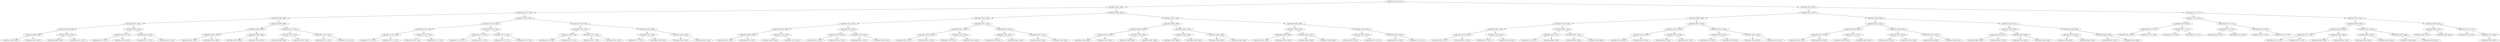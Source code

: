 digraph G{
264373149 [label="Node{data=[2522, 2522]}"]
264373149 -> 895435419
895435419 [label="Node{data=[1804, 1804]}"]
895435419 -> 575568774
575568774 [label="Node{data=[1744, 1744]}"]
575568774 -> 474520826
474520826 [label="Node{data=[1680, 1680]}"]
474520826 -> 59353605
59353605 [label="Node{data=[1672, 1672]}"]
59353605 -> 1275951989
1275951989 [label="Node{data=[1668, 1668]}"]
1275951989 -> 500087609
500087609 [label="Node{data=[1666, 1666]}"]
500087609 -> 1161382710
1161382710 [label="Node{data=[1665, 1665]}"]
500087609 -> 195954710
195954710 [label="Node{data=[1667, 1667]}"]
1275951989 -> 752819397
752819397 [label="Node{data=[1670, 1670]}"]
752819397 -> 1142979860
1142979860 [label="Node{data=[1669, 1669]}"]
752819397 -> 1263533661
1263533661 [label="Node{data=[1671, 1671]}"]
59353605 -> 811250074
811250074 [label="Node{data=[1676, 1676]}"]
811250074 -> 1689762400
1689762400 [label="Node{data=[1674, 1674]}"]
1689762400 -> 599307071
599307071 [label="Node{data=[1673, 1673]}"]
1689762400 -> 397483011
397483011 [label="Node{data=[1675, 1675]}"]
811250074 -> 1921169678
1921169678 [label="Node{data=[1678, 1678]}"]
1921169678 -> 733964676
733964676 [label="Node{data=[1677, 1677]}"]
1921169678 -> 1299711623
1299711623 [label="Node{data=[1679, 1679]}"]
474520826 -> 1379289647
1379289647 [label="Node{data=[1688, 1688]}"]
1379289647 -> 891016110
891016110 [label="Node{data=[1684, 1684]}"]
891016110 -> 1698201536
1698201536 [label="Node{data=[1682, 1682]}"]
1698201536 -> 1752760798
1752760798 [label="Node{data=[1681, 1681]}"]
1698201536 -> 142498252
142498252 [label="Node{data=[1683, 1683]}"]
891016110 -> 1670610382
1670610382 [label="Node{data=[1686, 1686]}"]
1670610382 -> 1173604355
1173604355 [label="Node{data=[1685, 1685]}"]
1670610382 -> 1696880274
1696880274 [label="Node{data=[1687, 1687]}"]
1379289647 -> 527356867
527356867 [label="Node{data=[1740, 1740]}"]
527356867 -> 1743499501
1743499501 [label="Node{data=[1731, 1731]}"]
1743499501 -> 1006886851
1006886851 [label="Node{data=[1689, 1689]}"]
1743499501 -> 2077527575
2077527575 [label="Node{data=[1739, 1739]}"]
527356867 -> 315472485
315472485 [label="Node{data=[1742, 1742]}"]
315472485 -> 681253897
681253897 [label="Node{data=[1741, 1741]}"]
315472485 -> 172241694
172241694 [label="Node{data=[1743, 1743]}"]
575568774 -> 1430237303
1430237303 [label="Node{data=[1788, 1788]}"]
1430237303 -> 719205927
719205927 [label="Node{data=[1752, 1752]}"]
719205927 -> 1523911713
1523911713 [label="Node{data=[1748, 1748]}"]
1523911713 -> 1906444454
1906444454 [label="Node{data=[1746, 1746]}"]
1906444454 -> 1505145581
1505145581 [label="Node{data=[1745, 1745]}"]
1906444454 -> 42125554
42125554 [label="Node{data=[1747, 1747]}"]
1523911713 -> 1883531399
1883531399 [label="Node{data=[1750, 1750]}"]
1883531399 -> 297969937
297969937 [label="Node{data=[1749, 1749]}"]
1883531399 -> 2106540062
2106540062 [label="Node{data=[1751, 1751]}"]
719205927 -> 1776206341
1776206341 [label="Node{data=[1756, 1756]}"]
1776206341 -> 973971433
973971433 [label="Node{data=[1754, 1754]}"]
973971433 -> 1040393112
1040393112 [label="Node{data=[1753, 1753]}"]
973971433 -> 957029366
957029366 [label="Node{data=[1755, 1755]}"]
1776206341 -> 643442744
643442744 [label="Node{data=[1758, 1758]}"]
643442744 -> 1887308237
1887308237 [label="Node{data=[1757, 1757]}"]
643442744 -> 1464265657
1464265657 [label="Node{data=[1759, 1759]}"]
1430237303 -> 913542668
913542668 [label="Node{data=[1796, 1796]}"]
913542668 -> 1100970770
1100970770 [label="Node{data=[1792, 1792]}"]
1100970770 -> 1102000781
1102000781 [label="Node{data=[1790, 1790]}"]
1102000781 -> 559157794
559157794 [label="Node{data=[1789, 1789]}"]
1102000781 -> 201194474
201194474 [label="Node{data=[1791, 1791]}"]
1100970770 -> 830490220
830490220 [label="Node{data=[1794, 1794]}"]
830490220 -> 151204235
151204235 [label="Node{data=[1793, 1793]}"]
830490220 -> 138934155
138934155 [label="Node{data=[1795, 1795]}"]
913542668 -> 1812033474
1812033474 [label="Node{data=[1800, 1800]}"]
1812033474 -> 1593960200
1593960200 [label="Node{data=[1798, 1798]}"]
1593960200 -> 1335757322
1335757322 [label="Node{data=[1797, 1797]}"]
1593960200 -> 2027050973
2027050973 [label="Node{data=[1799, 1799]}"]
1812033474 -> 524961914
524961914 [label="Node{data=[1802, 1802]}"]
524961914 -> 1327748412
1327748412 [label="Node{data=[1801, 1801]}"]
524961914 -> 1884440712
1884440712 [label="Node{data=[1803, 1803]}"]
895435419 -> 441746912
441746912 [label="Node{data=[1859, 1859]}"]
441746912 -> 1460668232
1460668232 [label="Node{data=[1820, 1820]}"]
1460668232 -> 114008739
114008739 [label="Node{data=[1812, 1812]}"]
114008739 -> 1690283258
1690283258 [label="Node{data=[1808, 1808]}"]
1690283258 -> 1526353416
1526353416 [label="Node{data=[1806, 1806]}"]
1526353416 -> 226965592
226965592 [label="Node{data=[1805, 1805]}"]
1526353416 -> 1451380209
1451380209 [label="Node{data=[1807, 1807]}"]
1690283258 -> 1329849255
1329849255 [label="Node{data=[1810, 1810]}"]
1329849255 -> 1203859017
1203859017 [label="Node{data=[1809, 1809]}"]
1329849255 -> 1932581649
1932581649 [label="Node{data=[1811, 1811]}"]
114008739 -> 932834627
932834627 [label="Node{data=[1816, 1816]}"]
932834627 -> 1737981644
1737981644 [label="Node{data=[1814, 1814]}"]
1737981644 -> 728299345
728299345 [label="Node{data=[1813, 1813]}"]
1737981644 -> 1593137534
1593137534 [label="Node{data=[1815, 1815]}"]
932834627 -> 645809174
645809174 [label="Node{data=[1818, 1818]}"]
645809174 -> 2051223307
2051223307 [label="Node{data=[1817, 1817]}"]
645809174 -> 377331053
377331053 [label="Node{data=[1819, 1819]}"]
1460668232 -> 1647773813
1647773813 [label="Node{data=[1851, 1851]}"]
1647773813 -> 910012113
910012113 [label="Node{data=[1824, 1824]}"]
910012113 -> 1441129578
1441129578 [label="Node{data=[1822, 1822]}"]
1441129578 -> 797547854
797547854 [label="Node{data=[1821, 1821]}"]
1441129578 -> 1965509738
1965509738 [label="Node{data=[1823, 1823]}"]
910012113 -> 783761209
783761209 [label="Node{data=[1826, 1826]}"]
783761209 -> 1418414129
1418414129 [label="Node{data=[1825, 1825]}"]
783761209 -> 931912707
931912707 [label="Node{data=[1850, 1850]}"]
1647773813 -> 2013303428
2013303428 [label="Node{data=[1855, 1855]}"]
2013303428 -> 1876501578
1876501578 [label="Node{data=[1853, 1853]}"]
1876501578 -> 1637692224
1637692224 [label="Node{data=[1852, 1852]}"]
1876501578 -> 136286388
136286388 [label="Node{data=[1854, 1854]}"]
2013303428 -> 1962387329
1962387329 [label="Node{data=[1857, 1857]}"]
1962387329 -> 1378498081
1378498081 [label="Node{data=[1856, 1856]}"]
1962387329 -> 1520769047
1520769047 [label="Node{data=[1858, 1858]}"]
441746912 -> 776714695
776714695 [label="Node{data=[1991, 1991]}"]
776714695 -> 1741281312
1741281312 [label="Node{data=[1983, 1983]}"]
1741281312 -> 1691447750
1691447750 [label="Node{data=[1863, 1863]}"]
1691447750 -> 382118123
382118123 [label="Node{data=[1861, 1861]}"]
382118123 -> 1697693301
1697693301 [label="Node{data=[1860, 1860]}"]
382118123 -> 1276211755
1276211755 [label="Node{data=[1862, 1862]}"]
1691447750 -> 589395246
589395246 [label="Node{data=[1865, 1865]}"]
589395246 -> 200785
200785 [label="Node{data=[1864, 1864]}"]
589395246 -> 1621148978
1621148978 [label="Node{data=[1866, 1866]}"]
1741281312 -> 661087015
661087015 [label="Node{data=[1987, 1987]}"]
661087015 -> 256371424
256371424 [label="Node{data=[1985, 1985]}"]
256371424 -> 400483009
400483009 [label="Node{data=[1984, 1984]}"]
256371424 -> 1899048029
1899048029 [label="Node{data=[1986, 1986]}"]
661087015 -> 1834161927
1834161927 [label="Node{data=[1989, 1989]}"]
1834161927 -> 1576267943
1576267943 [label="Node{data=[1988, 1988]}"]
1834161927 -> 1029429554
1029429554 [label="Node{data=[1990, 1990]}"]
776714695 -> 1164986624
1164986624 [label="Node{data=[1999, 1999]}"]
1164986624 -> 820938118
820938118 [label="Node{data=[1995, 1995]}"]
820938118 -> 1918516724
1918516724 [label="Node{data=[1993, 1993]}"]
1918516724 -> 288094404
288094404 [label="Node{data=[1992, 1992]}"]
1918516724 -> 1456769960
1456769960 [label="Node{data=[1994, 1994]}"]
820938118 -> 307422785
307422785 [label="Node{data=[1997, 1997]}"]
307422785 -> 834985058
834985058 [label="Node{data=[1996, 1996]}"]
307422785 -> 2137521990
2137521990 [label="Node{data=[1998, 1998]}"]
1164986624 -> 228369097
228369097 [label="Node{data=[2518, 2518]}"]
228369097 -> 150552021
150552021 [label="Node{data=[2067, 2067]}"]
150552021 -> 524928868
524928868 [label="Node{data=[2014, 2014]}"]
150552021 -> 1595184644
1595184644 [label="Node{data=[2517, 2517]}"]
228369097 -> 938929605
938929605 [label="Node{data=[2520, 2520]}"]
938929605 -> 1990228347
1990228347 [label="Node{data=[2519, 2519]}"]
938929605 -> 662958636
662958636 [label="Node{data=[2521, 2521]}"]
264373149 -> 1549595758
1549595758 [label="Node{data=[5657, 5657]}"]
1549595758 -> 1556394725
1556394725 [label="Node{data=[5025, 5025]}"]
1556394725 -> 693789607
693789607 [label="Node{data=[5009, 5009]}"]
693789607 -> 301000242
301000242 [label="Node{data=[2530, 2530]}"]
301000242 -> 708087782
708087782 [label="Node{data=[2526, 2526]}"]
708087782 -> 1402885087
1402885087 [label="Node{data=[2524, 2524]}"]
1402885087 -> 690177360
690177360 [label="Node{data=[2523, 2523]}"]
1402885087 -> 1073014576
1073014576 [label="Node{data=[2525, 2525]}"]
708087782 -> 833684631
833684631 [label="Node{data=[2528, 2528]}"]
833684631 -> 269531605
269531605 [label="Node{data=[2527, 2527]}"]
833684631 -> 598374210
598374210 [label="Node{data=[2529, 2529]}"]
301000242 -> 998230368
998230368 [label="Node{data=[5005, 5005]}"]
998230368 -> 47445796
47445796 [label="Node{data=[2532, 2532]}"]
47445796 -> 395847866
395847866 [label="Node{data=[2531, 2531]}"]
47445796 -> 1735941484
1735941484 [label="Node{data=[5000, 5000]}"]
998230368 -> 571063338
571063338 [label="Node{data=[5007, 5007]}"]
571063338 -> 1065227672
1065227672 [label="Node{data=[5006, 5006]}"]
571063338 -> 1769285429
1769285429 [label="Node{data=[5008, 5008]}"]
693789607 -> 1287881802
1287881802 [label="Node{data=[5017, 5017]}"]
1287881802 -> 600082708
600082708 [label="Node{data=[5013, 5013]}"]
600082708 -> 1817811489
1817811489 [label="Node{data=[5011, 5011]}"]
1817811489 -> 752174096
752174096 [label="Node{data=[5010, 5010]}"]
1817811489 -> 2086958100
2086958100 [label="Node{data=[5012, 5012]}"]
600082708 -> 2070929061
2070929061 [label="Node{data=[5015, 5015]}"]
2070929061 -> 1539824507
1539824507 [label="Node{data=[5014, 5014]}"]
2070929061 -> 1572139479
1572139479 [label="Node{data=[5016, 5016]}"]
1287881802 -> 36694689
36694689 [label="Node{data=[5021, 5021]}"]
36694689 -> 120620727
120620727 [label="Node{data=[5019, 5019]}"]
120620727 -> 1657375017
1657375017 [label="Node{data=[5018, 5018]}"]
120620727 -> 403306222
403306222 [label="Node{data=[5020, 5020]}"]
36694689 -> 1695448492
1695448492 [label="Node{data=[5023, 5023]}"]
1695448492 -> 1711823492
1711823492 [label="Node{data=[5022, 5022]}"]
1695448492 -> 1218840493
1218840493 [label="Node{data=[5024, 5024]}"]
1556394725 -> 533669585
533669585 [label="Node{data=[5439, 5439]}"]
533669585 -> 163240857
163240857 [label="Node{data=[5431, 5431]}"]
163240857 -> 767716432
767716432 [label="Node{data=[5029, 5029]}"]
767716432 -> 1436654890
1436654890 [label="Node{data=[5027, 5027]}"]
1436654890 -> 859754721
859754721 [label="Node{data=[5026, 5026]}"]
1436654890 -> 1812443916
1812443916 [label="Node{data=[5028, 5028]}"]
767716432 -> 1385816624
1385816624 [label="Node{data=[5031, 5031]}"]
1385816624 -> 185105796
185105796 [label="Node{data=[5030, 5030]}"]
1385816624 -> 1324621276
1324621276 [label="Node{data=[5085, 5085]}"]
163240857 -> 532306141
532306141 [label="Node{data=[5435, 5435]}"]
532306141 -> 36675960
36675960 [label="Node{data=[5433, 5433]}"]
36675960 -> 1250101476
1250101476 [label="Node{data=[5432, 5432]}"]
36675960 -> 611841685
611841685 [label="Node{data=[5434, 5434]}"]
532306141 -> 1766211190
1766211190 [label="Node{data=[5437, 5437]}"]
1766211190 -> 379418183
379418183 [label="Node{data=[5436, 5436]}"]
1766211190 -> 1149995096
1149995096 [label="Node{data=[5438, 5438]}"]
533669585 -> 1607671042
1607671042 [label="Node{data=[5447, 5447]}"]
1607671042 -> 121519360
121519360 [label="Node{data=[5443, 5443]}"]
121519360 -> 2053917934
2053917934 [label="Node{data=[5441, 5441]}"]
2053917934 -> 1656607411
1656607411 [label="Node{data=[5440, 5440]}"]
2053917934 -> 633469163
633469163 [label="Node{data=[5442, 5442]}"]
121519360 -> 1398867822
1398867822 [label="Node{data=[5445, 5445]}"]
1398867822 -> 1274161872
1274161872 [label="Node{data=[5444, 5444]}"]
1398867822 -> 1205223767
1205223767 [label="Node{data=[5446, 5446]}"]
1607671042 -> 1836773350
1836773350 [label="Node{data=[5488, 5488]}"]
1836773350 -> 922476368
922476368 [label="Node{data=[5449, 5449]}"]
922476368 -> 1820710901
1820710901 [label="Node{data=[5448, 5448]}"]
922476368 -> 430763979
430763979 [label="Node{data=[5450, 5450]}"]
1836773350 -> 596850375
596850375 [label="Node{data=[5655, 5655]}"]
596850375 -> 1266314426
1266314426 [label="Node{data=[5654, 5654]}"]
596850375 -> 159527007
159527007 [label="Node{data=[5656, 5656]}"]
1549595758 -> 1999524883
1999524883 [label="Node{data=[5721, 5721]}"]
1999524883 -> 1303474495
1303474495 [label="Node{data=[5713, 5713]}"]
1303474495 -> 1438043023
1438043023 [label="Node{data=[5709, 5709]}"]
1438043023 -> 1303255470
1303255470 [label="Node{data=[5707, 5707]}"]
1303255470 -> 1210401476
1210401476 [label="Node{data=[5671, 5671]}"]
1303255470 -> 240904822
240904822 [label="Node{data=[5708, 5708]}"]
1438043023 -> 1842520705
1842520705 [label="Node{data=[5711, 5711]}"]
1842520705 -> 1343010300
1343010300 [label="Node{data=[5710, 5710]}"]
1842520705 -> 853405275
853405275 [label="Node{data=[5712, 5712]}"]
1303474495 -> 1669638700
1669638700 [label="Node{data=[5717, 5717]}"]
1669638700 -> 456841847
456841847 [label="Node{data=[5715, 5715]}"]
456841847 -> 783040441
783040441 [label="Node{data=[5714, 5714]}"]
456841847 -> 1935586049
1935586049 [label="Node{data=[5716, 5716]}"]
1669638700 -> 894284428
894284428 [label="Node{data=[5719, 5719]}"]
894284428 -> 2028551984
2028551984 [label="Node{data=[5718, 5718]}"]
894284428 -> 930584163
930584163 [label="Node{data=[5720, 5720]}"]
1999524883 -> 834141495
834141495 [label="Node{data=[5951, 5951]}"]
834141495 -> 1765204063
1765204063 [label="Node{data=[5943, 5943]}"]
1765204063 -> 1477923574
1477923574 [label="Node{data=[5939, 5939]}"]
1477923574 -> 1406665497
1406665497 [label="Node{data=[5723, 5723]}"]
1406665497 -> 1569194512
1569194512 [label="Node{data=[5722, 5722]}"]
1406665497 -> 65156582
65156582 [label="Node{data=[5724, 5724]}"]
1477923574 -> 1627408270
1627408270 [label="Node{data=[5941, 5941]}"]
1627408270 -> 1926451324
1926451324 [label="Node{data=[5940, 5940]}"]
1627408270 -> 1876317364
1876317364 [label="Node{data=[5942, 5942]}"]
1765204063 -> 2097746349
2097746349 [label="Node{data=[5947, 5947]}"]
2097746349 -> 517342645
517342645 [label="Node{data=[5945, 5945]}"]
517342645 -> 1995368099
1995368099 [label="Node{data=[5944, 5944]}"]
517342645 -> 725643070
725643070 [label="Node{data=[5946, 5946]}"]
2097746349 -> 510756738
510756738 [label="Node{data=[5949, 5949]}"]
510756738 -> 807719508
807719508 [label="Node{data=[5948, 5948]}"]
510756738 -> 838787341
838787341 [label="Node{data=[5950, 5950]}"]
834141495 -> 426725779
426725779 [label="Node{data=[5955, 5955]}"]
426725779 -> 196118699
196118699 [label="Node{data=[5953, 5953]}"]
196118699 -> 496000507
496000507 [label="Node{data=[5952, 5952]}"]
196118699 -> 1528832461
1528832461 [label="Node{data=[5954, 5954]}"]
426725779 -> 950010099
950010099 [label="Node{data=[7411, 7411]}"]
950010099 -> 928653980
928653980 [label="Node{data=[5975, 5975]}"]
950010099 -> 683335177
683335177 [label="Node{data=[7424, 7424]}"]
683335177 -> 1926147226
1926147226 [label="Node{data=[7681, 7681]}"]
}